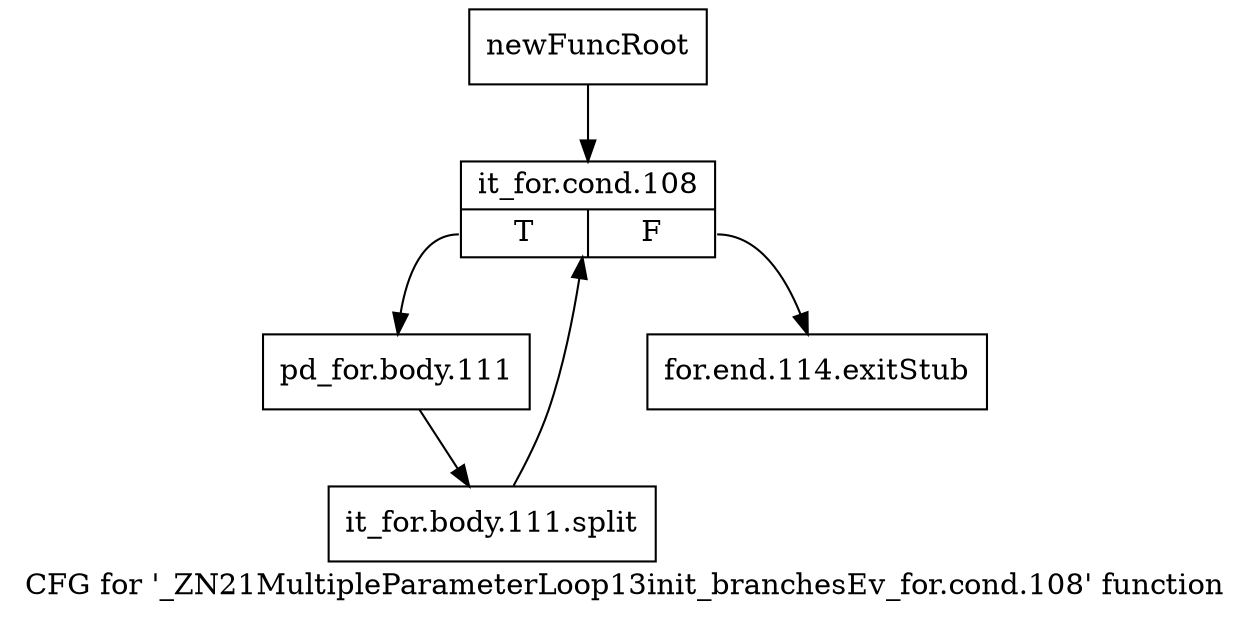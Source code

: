 digraph "CFG for '_ZN21MultipleParameterLoop13init_branchesEv_for.cond.108' function" {
	label="CFG for '_ZN21MultipleParameterLoop13init_branchesEv_for.cond.108' function";

	Node0x95ce3e0 [shape=record,label="{newFuncRoot}"];
	Node0x95ce3e0 -> Node0x95ce480;
	Node0x95ce430 [shape=record,label="{for.end.114.exitStub}"];
	Node0x95ce480 [shape=record,label="{it_for.cond.108|{<s0>T|<s1>F}}"];
	Node0x95ce480:s0 -> Node0x95ce4d0;
	Node0x95ce480:s1 -> Node0x95ce430;
	Node0x95ce4d0 [shape=record,label="{pd_for.body.111}"];
	Node0x95ce4d0 -> Node0xb6086f0;
	Node0xb6086f0 [shape=record,label="{it_for.body.111.split}"];
	Node0xb6086f0 -> Node0x95ce480;
}
